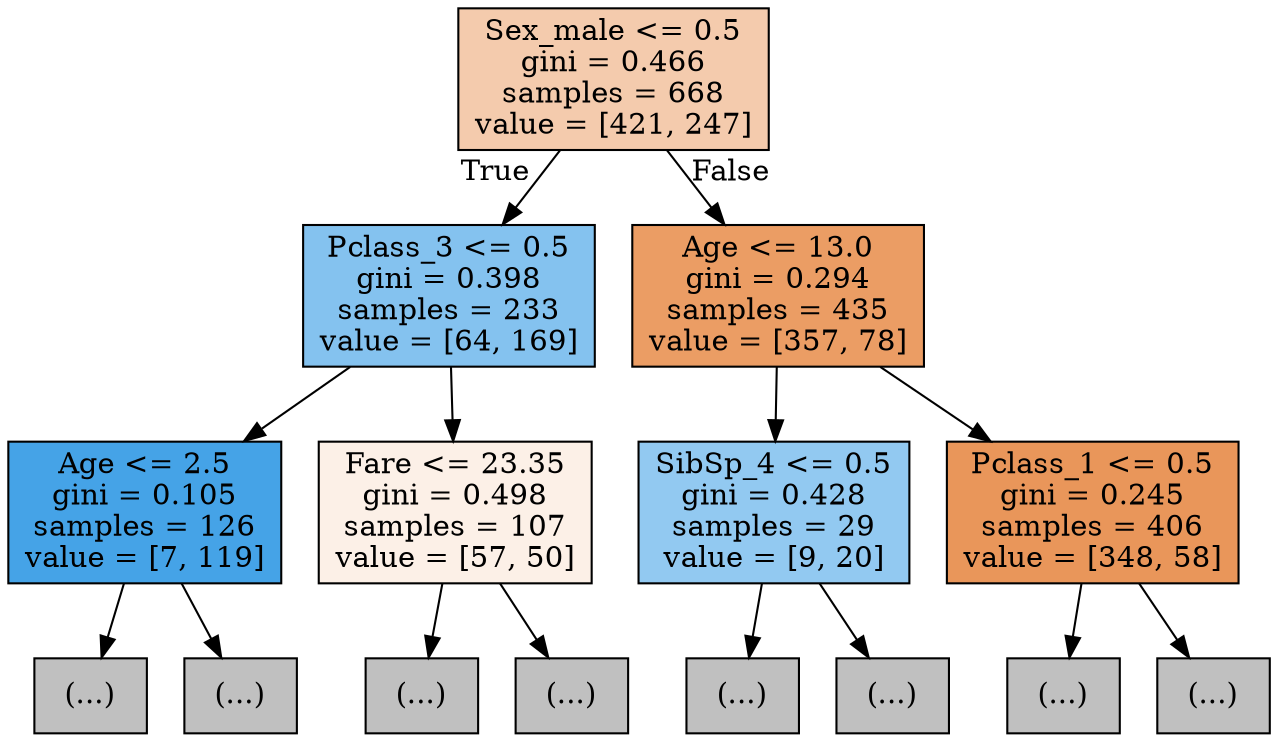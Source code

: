 digraph Tree {
node [shape=box, style="filled", color="black"] ;
0 [label="Sex_male <= 0.5\ngini = 0.466\nsamples = 668\nvalue = [421, 247]", fillcolor="#f4cbad"] ;
1 [label="Pclass_3 <= 0.5\ngini = 0.398\nsamples = 233\nvalue = [64, 169]", fillcolor="#84c2ef"] ;
0 -> 1 [labeldistance=2.5, labelangle=45, headlabel="True"] ;
3 [label="Age <= 2.5\ngini = 0.105\nsamples = 126\nvalue = [7, 119]", fillcolor="#45a3e7"] ;
1 -> 3 ;
31 [label="(...)", fillcolor="#C0C0C0"] ;
3 -> 31 ;
32 [label="(...)", fillcolor="#C0C0C0"] ;
3 -> 32 ;
4 [label="Fare <= 23.35\ngini = 0.498\nsamples = 107\nvalue = [57, 50]", fillcolor="#fcf0e7"] ;
1 -> 4 ;
7 [label="(...)", fillcolor="#C0C0C0"] ;
4 -> 7 ;
8 [label="(...)", fillcolor="#C0C0C0"] ;
4 -> 8 ;
2 [label="Age <= 13.0\ngini = 0.294\nsamples = 435\nvalue = [357, 78]", fillcolor="#eb9d64"] ;
0 -> 2 [labeldistance=2.5, labelangle=-45, headlabel="False"] ;
5 [label="SibSp_4 <= 0.5\ngini = 0.428\nsamples = 29\nvalue = [9, 20]", fillcolor="#92c9f1"] ;
2 -> 5 ;
11 [label="(...)", fillcolor="#C0C0C0"] ;
5 -> 11 ;
12 [label="(...)", fillcolor="#C0C0C0"] ;
5 -> 12 ;
6 [label="Pclass_1 <= 0.5\ngini = 0.245\nsamples = 406\nvalue = [348, 58]", fillcolor="#e9965a"] ;
2 -> 6 ;
9 [label="(...)", fillcolor="#C0C0C0"] ;
6 -> 9 ;
10 [label="(...)", fillcolor="#C0C0C0"] ;
6 -> 10 ;
}